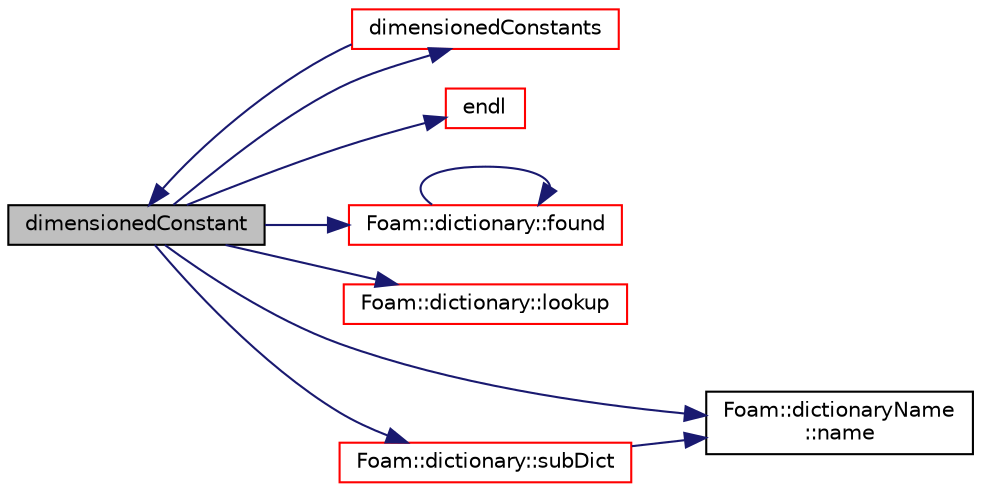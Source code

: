 digraph "dimensionedConstant"
{
  bgcolor="transparent";
  edge [fontname="Helvetica",fontsize="10",labelfontname="Helvetica",labelfontsize="10"];
  node [fontname="Helvetica",fontsize="10",shape=record];
  rankdir="LR";
  Node94488 [label="dimensionedConstant",height=0.2,width=0.4,color="black", fillcolor="grey75", style="filled", fontcolor="black"];
  Node94488 -> Node94489 [color="midnightblue",fontsize="10",style="solid",fontname="Helvetica"];
  Node94489 [label="dimensionedConstants",height=0.2,width=0.4,color="red",URL="$a21851.html#ac102b63ae781cfc594a265de42eced84"];
  Node94489 -> Node94488 [color="midnightblue",fontsize="10",style="solid",fontname="Helvetica"];
  Node94488 -> Node94510 [color="midnightblue",fontsize="10",style="solid",fontname="Helvetica"];
  Node94510 [label="endl",height=0.2,width=0.4,color="red",URL="$a21851.html#a2db8fe02a0d3909e9351bb4275b23ce4",tooltip="Add newline and flush stream. "];
  Node94488 -> Node94560 [color="midnightblue",fontsize="10",style="solid",fontname="Helvetica"];
  Node94560 [label="Foam::dictionary::found",height=0.2,width=0.4,color="red",URL="$a27129.html#adcd3d5d43253006ef145e56b43025d28",tooltip="Search dictionary for given keyword. "];
  Node94560 -> Node94560 [color="midnightblue",fontsize="10",style="solid",fontname="Helvetica"];
  Node94488 -> Node94561 [color="midnightblue",fontsize="10",style="solid",fontname="Helvetica"];
  Node94561 [label="Foam::dictionary::lookup",height=0.2,width=0.4,color="red",URL="$a27129.html#a6a0727fa523e48977e27348663def509",tooltip="Find and return an entry data stream. "];
  Node94488 -> Node94549 [color="midnightblue",fontsize="10",style="solid",fontname="Helvetica"];
  Node94549 [label="Foam::dictionaryName\l::name",height=0.2,width=0.4,color="black",URL="$a27125.html#aba53f1f9c8fadfa65f4099af10df348c",tooltip="Return the dictionary name. "];
  Node94488 -> Node94640 [color="midnightblue",fontsize="10",style="solid",fontname="Helvetica"];
  Node94640 [label="Foam::dictionary::subDict",height=0.2,width=0.4,color="red",URL="$a27129.html#aaa26b5f2da6aff5a6a59af5407f1bf59",tooltip="Find and return a sub-dictionary. "];
  Node94640 -> Node94549 [color="midnightblue",fontsize="10",style="solid",fontname="Helvetica"];
}
